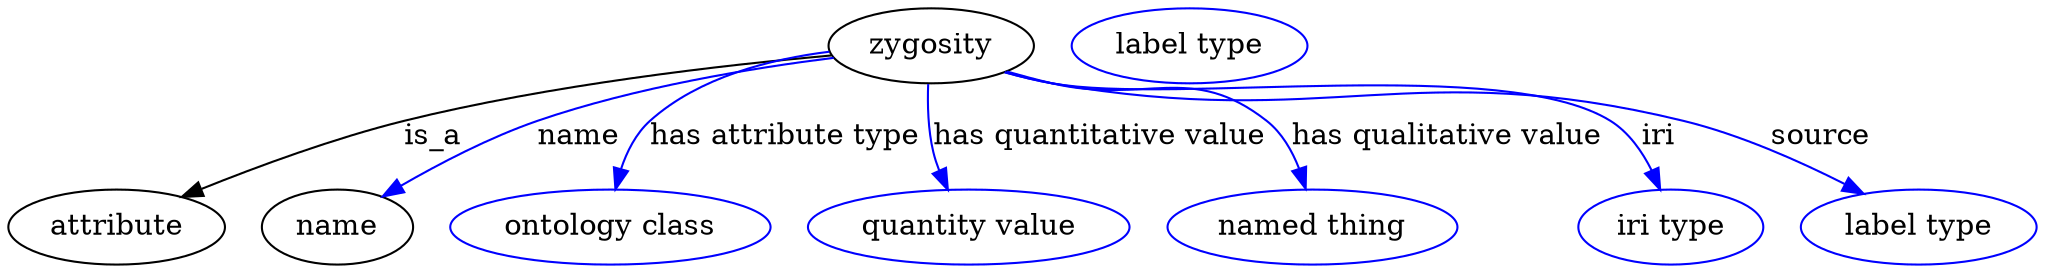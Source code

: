 digraph {
	graph [bb="0,0,794.79,123"];
	node [label="\N"];
	zygosity	[height=0.5,
		label=zygosity,
		pos="372.3,105",
		width=1.1193];
	attribute	[height=0.5,
		pos="40.296,18",
		width=1.1193];
	zygosity -> attribute	[label=is_a,
		lp="178.3,61.5",
		pos="e,67.483,31.598 333.62,99.807 292.01,94.741 224.16,84.864 167.3,69 136.06,60.286 101.94,46.602 76.93,35.751"];
	name	[height=0.5,
		pos="129.3,18",
		width=0.84854];
	zygosity -> name	[color=blue,
		label=name,
		lp="240.8,61.5",
		pos="e,149.59,31.454 335.31,97.812 305.12,92.145 261.68,82.567 225.3,69 201.95,60.293 177.03,47.192 158.44,36.584",
		style=solid];
	"has attribute type"	[color=blue,
		height=0.5,
		label="ontology class",
		pos="239.3,18",
		width=1.7151];
	zygosity -> "has attribute type"	[color=blue,
		label="has attribute type",
		lp="321.3,61.5",
		pos="e,247.6,35.899 336.15,96.769 316.42,91.499 292.4,82.804 274.3,69 265.79,62.514 258.55,53.37 252.9,44.672",
		style=solid];
	"has quantitative value"	[color=blue,
		height=0.5,
		label="quantity value",
		pos="380.3,18",
		width=1.6971];
	zygosity -> "has quantitative value"	[color=blue,
		label="has quantitative value",
		lp="432.8,61.5",
		pos="e,376.27,35.996 371.89,86.827 371.85,77.157 372.11,64.875 373.3,54 373.58,51.413 373.96,48.732 374.39,46.059",
		style=solid];
	"has qualitative value"	[color=blue,
		height=0.5,
		label="named thing",
		pos="514.3,18",
		width=1.5346];
	zygosity -> "has qualitative value"	[color=blue,
		label="has qualitative value",
		lp="559.3,61.5",
		pos="e,510.81,36.156 402.85,93.201 409.25,91.056 415.97,88.886 422.3,87 453.08,77.823 467.81,89.792 492.3,69 499.36,63 504.24,54.292 \
507.57,45.819",
		style=solid];
	iri	[color=blue,
		height=0.5,
		label="iri type",
		pos="649.3,18",
		width=1.011];
	zygosity -> iri	[color=blue,
		label=iri,
		lp="640.8,61.5",
		pos="e,643.79,35.852 401.85,92.666 408.49,90.481 415.57,88.43 422.3,87 465.3,77.861 582.07,92.379 619.3,69 628.2,63.406 634.82,54.116 \
639.54,45.052",
		style=solid];
	source	[color=blue,
		height=0.5,
		label="label type",
		pos="749.3,18",
		width=1.2638];
	zygosity -> source	[color=blue,
		label=source,
		lp="706.3,61.5",
		pos="e,726.6,33.851 401.84,92.602 408.48,90.42 415.56,88.387 422.3,87 522.29,66.408 553.04,96.733 651.3,69 674.83,62.356 699.34,49.849 \
717.96,39.007",
		style=solid];
	attribute_name	[color=blue,
		height=0.5,
		label="label type",
		pos="476.3,105",
		width=1.2638];
}
